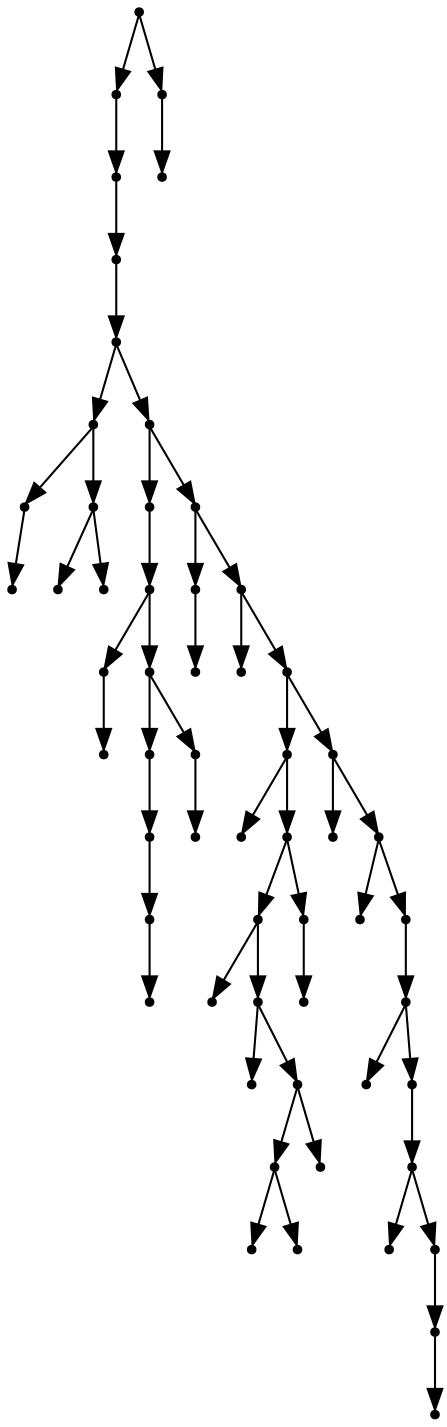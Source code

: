 digraph {
  57 [shape=point];
  54 [shape=point];
  53 [shape=point];
  52 [shape=point];
  51 [shape=point];
  5 [shape=point];
  1 [shape=point];
  0 [shape=point];
  4 [shape=point];
  2 [shape=point];
  3 [shape=point];
  50 [shape=point];
  16 [shape=point];
  15 [shape=point];
  7 [shape=point];
  6 [shape=point];
  14 [shape=point];
  11 [shape=point];
  10 [shape=point];
  9 [shape=point];
  8 [shape=point];
  13 [shape=point];
  12 [shape=point];
  49 [shape=point];
  18 [shape=point];
  17 [shape=point];
  48 [shape=point];
  19 [shape=point];
  47 [shape=point];
  33 [shape=point];
  20 [shape=point];
  32 [shape=point];
  29 [shape=point];
  21 [shape=point];
  28 [shape=point];
  22 [shape=point];
  27 [shape=point];
  25 [shape=point];
  23 [shape=point];
  24 [shape=point];
  26 [shape=point];
  31 [shape=point];
  30 [shape=point];
  46 [shape=point];
  34 [shape=point];
  45 [shape=point];
  35 [shape=point];
  44 [shape=point];
  43 [shape=point];
  36 [shape=point];
  42 [shape=point];
  41 [shape=point];
  37 [shape=point];
  40 [shape=point];
  39 [shape=point];
  38 [shape=point];
  56 [shape=point];
  55 [shape=point];
57 -> 54;
54 -> 53;
53 -> 52;
52 -> 51;
51 -> 5;
5 -> 1;
1 -> 0;
5 -> 4;
4 -> 2;
4 -> 3;
51 -> 50;
50 -> 16;
16 -> 15;
15 -> 7;
7 -> 6;
15 -> 14;
14 -> 11;
11 -> 10;
10 -> 9;
9 -> 8;
14 -> 13;
13 -> 12;
50 -> 49;
49 -> 18;
18 -> 17;
49 -> 48;
48 -> 19;
48 -> 47;
47 -> 33;
33 -> 20;
33 -> 32;
32 -> 29;
29 -> 21;
29 -> 28;
28 -> 22;
28 -> 27;
27 -> 25;
25 -> 23;
25 -> 24;
27 -> 26;
32 -> 31;
31 -> 30;
47 -> 46;
46 -> 34;
46 -> 45;
45 -> 35;
45 -> 44;
44 -> 43;
43 -> 36;
43 -> 42;
42 -> 41;
41 -> 37;
41 -> 40;
40 -> 39;
39 -> 38;
57 -> 56;
56 -> 55;
}
